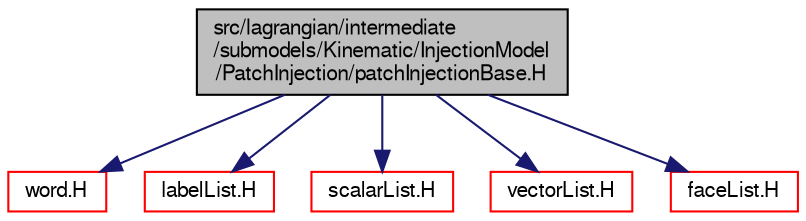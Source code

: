digraph "src/lagrangian/intermediate/submodels/Kinematic/InjectionModel/PatchInjection/patchInjectionBase.H"
{
  bgcolor="transparent";
  edge [fontname="FreeSans",fontsize="10",labelfontname="FreeSans",labelfontsize="10"];
  node [fontname="FreeSans",fontsize="10",shape=record];
  Node0 [label="src/lagrangian/intermediate\l/submodels/Kinematic/InjectionModel\l/PatchInjection/patchInjectionBase.H",height=0.2,width=0.4,color="black", fillcolor="grey75", style="filled", fontcolor="black"];
  Node0 -> Node1 [color="midnightblue",fontsize="10",style="solid",fontname="FreeSans"];
  Node1 [label="word.H",height=0.2,width=0.4,color="red",URL="$a12662.html"];
  Node0 -> Node13 [color="midnightblue",fontsize="10",style="solid",fontname="FreeSans"];
  Node13 [label="labelList.H",height=0.2,width=0.4,color="red",URL="$a12380.html"];
  Node0 -> Node49 [color="midnightblue",fontsize="10",style="solid",fontname="FreeSans"];
  Node49 [label="scalarList.H",height=0.2,width=0.4,color="red",URL="$a12521.html"];
  Node0 -> Node50 [color="midnightblue",fontsize="10",style="solid",fontname="FreeSans"];
  Node50 [label="vectorList.H",height=0.2,width=0.4,color="red",URL="$a12824.html"];
  Node0 -> Node59 [color="midnightblue",fontsize="10",style="solid",fontname="FreeSans"];
  Node59 [label="faceList.H",height=0.2,width=0.4,color="red",URL="$a11342.html"];
}
